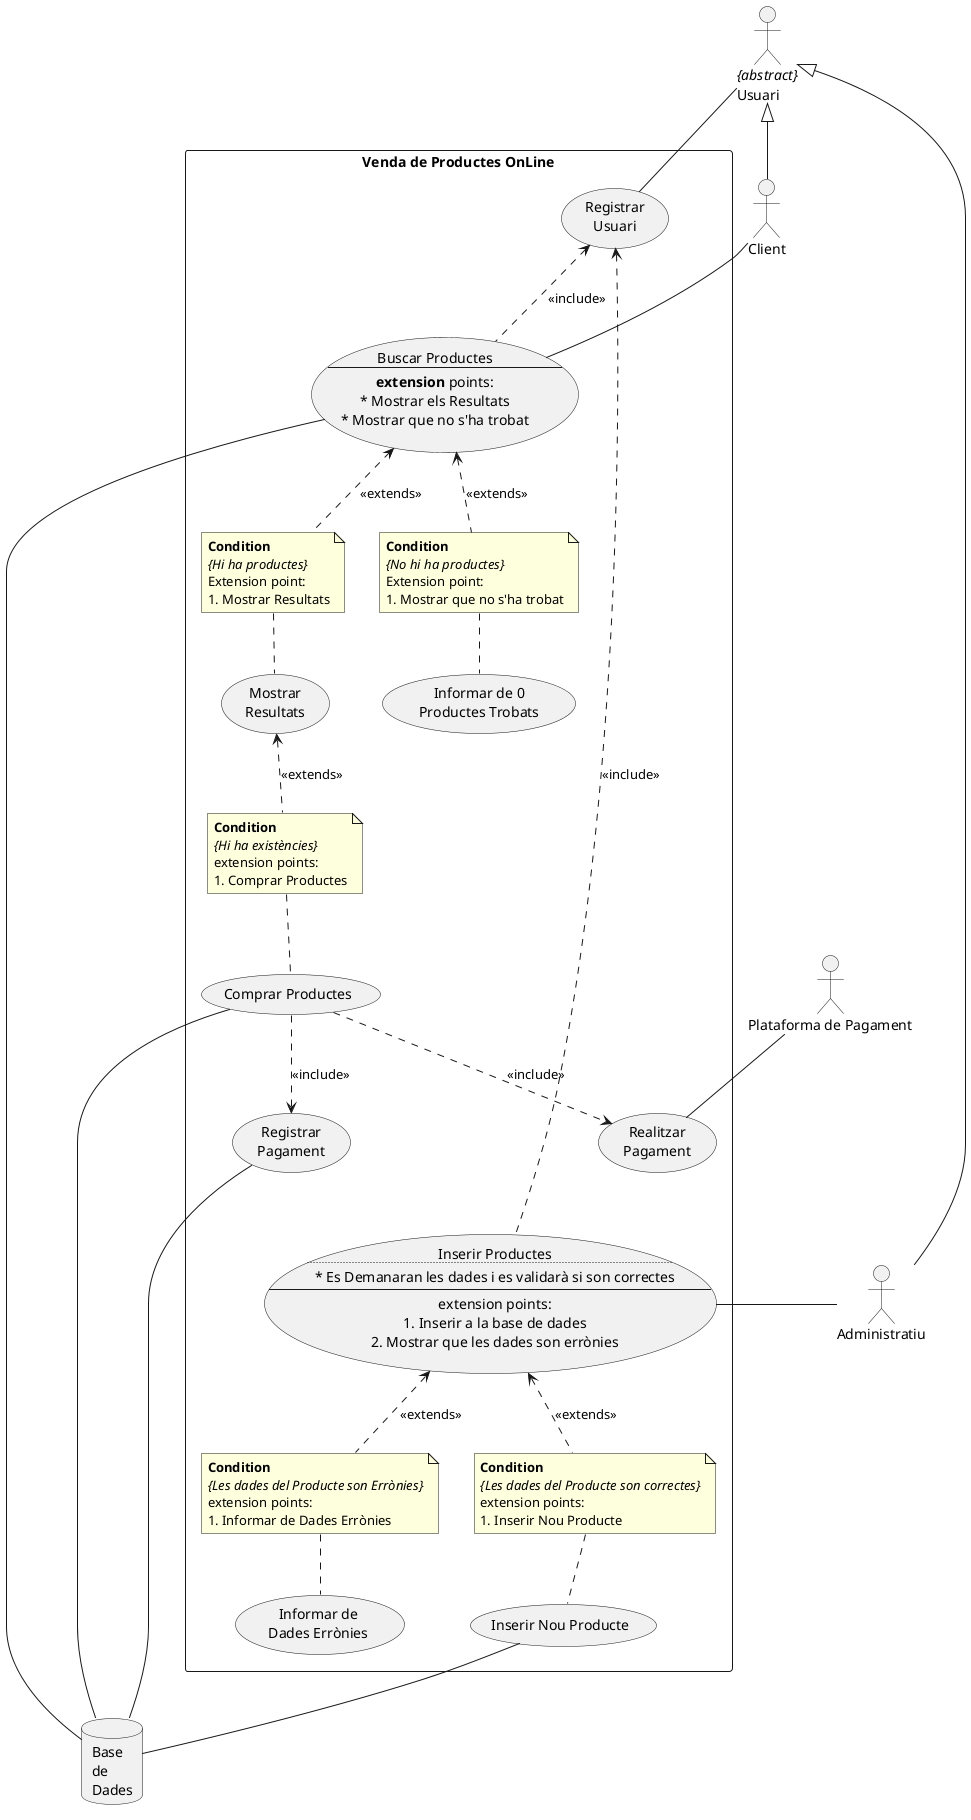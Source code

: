 @startuml Casos de Uso
:Plataforma de Pagament: as plataforma
:Client:
:Administratiu:
://{abstract}//\nUsuari: as Usuari  
Usuari <|-- Administratiu
Usuari <|-- Client
database "Base\nde\nDades" as db
rectangle "Venda de Productes OnLine" {

   usecase buscar [
      Buscar Productes
      --
      **extension** points:
      * Mostrar els Resultats
      * Mostrar que no s'ha trobat
   ]

   (Mostrar\nResultats) as llistaProductes
   (Informar de 0\nProductes Trobats) as ceroResultats
   (Registrar\nUsuari) as registrar
   (Comprar Productes) as comprar
   (Realitzar\nPagament) as pagar
   (Registrar\nPagament) as registrarPagament
   
   
   note "**Condition**\n//{Hi ha productes}//\nExtension point:\n# Mostrar Resultats" as Nllistar

   note "**Condition**\n//{No hi ha productes}//\nExtension point:\n# Mostrar que no s'ha trobat" as NZero

   note as Nexistencies
      **Condition**
      //{Hi ha existències}//
      extension points:
      # Comprar Productes
   end note


   usecase inserir [
   Inserir Productes
   ..
   * Es Demanaran les dades i es validarà si son correctes
   --
   extension points:
   1. Inserir a la base de dades
   2. Mostrar que les dades son errònies
   ]

   usecase InformarDadesErronies [
      Informar de 
      Dades Errònies 
   ]

   usecase InserirNouProducte [
      Inserir Nou Producte
   ]

   note as NInserirNouProducte 
      **Condition**
      //{Les dades del Producte son correctes}//
      extension points:
      # Inserir Nou Producte
   end note

   note as NInformarDadesErronies
      **Condition**
      //{Les dades del Producte son Errònies}//
      extension points:
      # Informar de Dades Errònies
   end note
}
'Autenticar
Usuari -- registrar

'Funcionalitat de comprar.
Client -- buscar
comprar .u- Nexistencies
Nexistencies .u-> llistaProductes : <<extends>> 
buscar -- db

llistaProductes .u- Nllistar
Nllistar .u-> buscar : <<extends>>

ceroResultats .u. NZero 
NZero .u.> buscar : <<extends>>
buscar .u-> registrar : <<include>>

plataforma -- pagar 
comprar .-> pagar :  <<include>>
comprar -- db

comprar .-> registrarPagament: <<include>> 
registrarPagament -- db 

'Funcionalitat d'administratiu
:inserir: -[hidden]u- registrarPagament
:Administratiu: -l- inserir
:inserir: .u-> registrar : <<include>> 
'Inserir Nou producte (Dades Correctes)
NInserirNouProducte .u-> inserir : <<extends>>
InserirNouProducte .u- NInserirNouProducte
InserirNouProducte -- db
'Inserir Nou producte (Dades Incorrectes)
NInformarDadesErronies .u-> inserir : <<extends>>
InformarDadesErronies .u- NInformarDadesErronies


@enduml